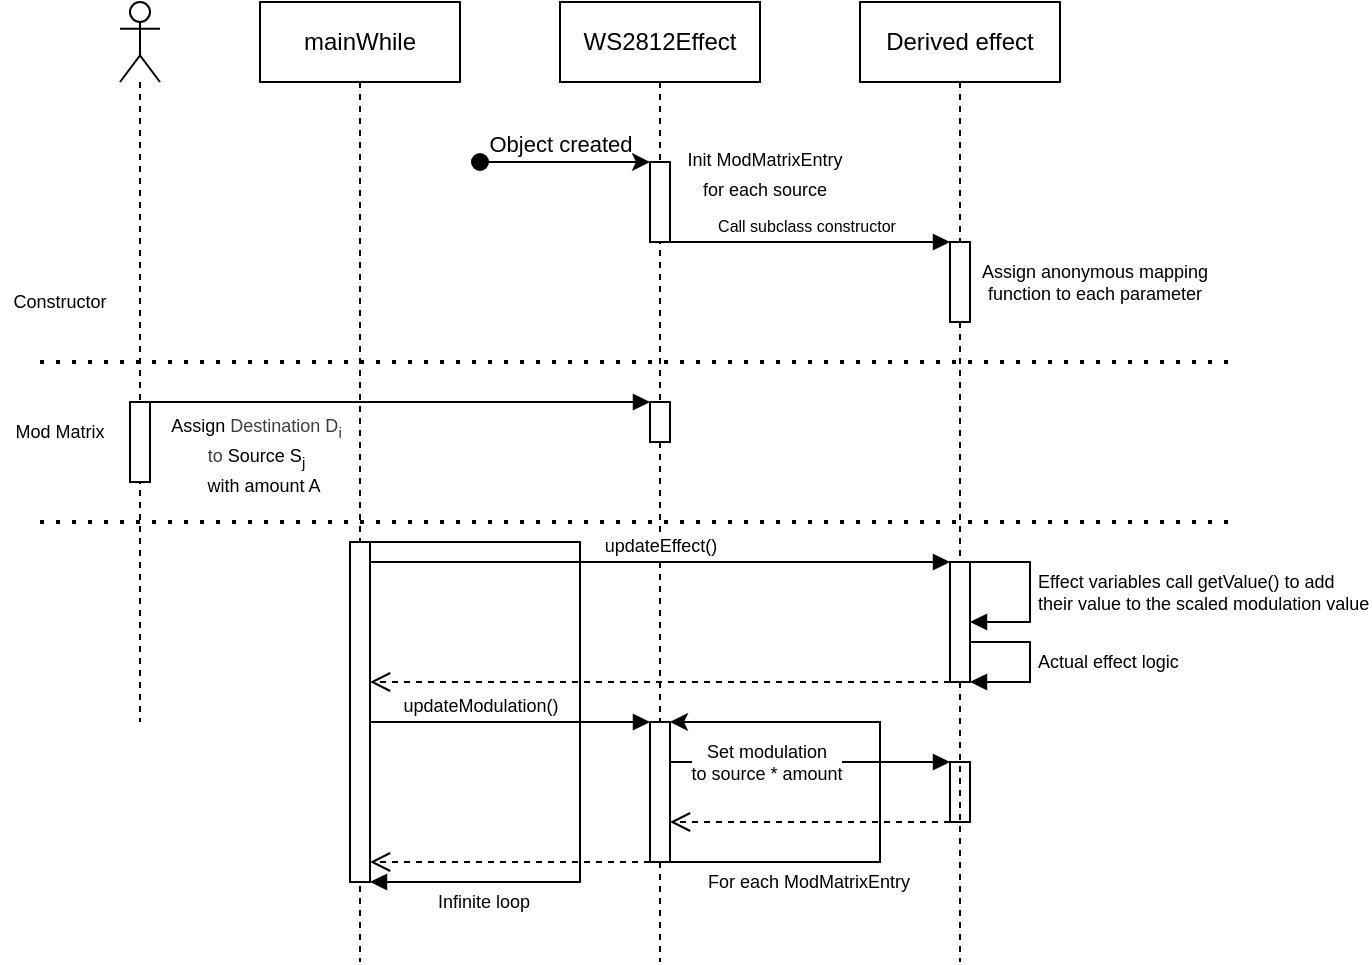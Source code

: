<mxfile>
    <diagram id="mmeS8SJjENBjC42MiOI5" name="Page-1">
        <mxGraphModel dx="1158" dy="786" grid="1" gridSize="10" guides="1" tooltips="1" connect="1" arrows="1" fold="1" page="1" pageScale="1" pageWidth="850" pageHeight="1100" math="0" shadow="0">
            <root>
                <mxCell id="0"/>
                <mxCell id="1" parent="0"/>
                <mxCell id="3" value="WS2812Effect" style="shape=umlLifeline;perimeter=lifelinePerimeter;whiteSpace=wrap;html=1;container=1;dropTarget=0;collapsible=0;recursiveResize=0;outlineConnect=0;portConstraint=eastwest;newEdgeStyle={&quot;curved&quot;:0,&quot;rounded&quot;:0};" parent="1" vertex="1">
                    <mxGeometry x="340" y="40" width="100" height="480" as="geometry"/>
                </mxCell>
                <mxCell id="9" value="" style="html=1;points=[[0,0,0,0,5],[0,1,0,0,-5],[1,0,0,0,5],[1,1,0,0,-5]];perimeter=orthogonalPerimeter;outlineConnect=0;targetShapes=umlLifeline;portConstraint=eastwest;newEdgeStyle={&quot;curved&quot;:0,&quot;rounded&quot;:0};" parent="3" vertex="1">
                    <mxGeometry x="45" y="80" width="10" height="40" as="geometry"/>
                </mxCell>
                <mxCell id="21" value="" style="html=1;points=[[0,0,0,0,5],[0,1,0,0,-5],[1,0,0,0,5],[1,1,0,0,-5]];perimeter=orthogonalPerimeter;outlineConnect=0;targetShapes=umlLifeline;portConstraint=eastwest;newEdgeStyle={&quot;curved&quot;:0,&quot;rounded&quot;:0};" parent="3" vertex="1">
                    <mxGeometry x="45" y="200" width="10" height="20" as="geometry"/>
                </mxCell>
                <mxCell id="42" value="" style="html=1;points=[[0,0,0,0,5],[0,1,0,0,-5],[1,0,0,0,5],[1,1,0,0,-5]];perimeter=orthogonalPerimeter;outlineConnect=0;targetShapes=umlLifeline;portConstraint=eastwest;newEdgeStyle={&quot;curved&quot;:0,&quot;rounded&quot;:0};" parent="3" vertex="1">
                    <mxGeometry x="45" y="360" width="10" height="70" as="geometry"/>
                </mxCell>
                <mxCell id="44" value="" style="html=1;points=[[0,0,0,0,5],[0,1,0,0,-5],[1,0,0,0,5],[1,1,0,0,-5]];perimeter=orthogonalPerimeter;outlineConnect=0;targetShapes=umlLifeline;portConstraint=eastwest;newEdgeStyle={&quot;curved&quot;:0,&quot;rounded&quot;:0};rounded=0;align=center;verticalAlign=middle;fontFamily=Helvetica;fontSize=9;fontColor=default;fillColor=none;gradientColor=none;" parent="3" vertex="1">
                    <mxGeometry x="195" y="380" width="10" height="30" as="geometry"/>
                </mxCell>
                <mxCell id="43" value="For each ModMatrixEntry&amp;nbsp;" style="html=1;align=left;spacingLeft=2;endArrow=none;rounded=0;edgeStyle=orthogonalEdgeStyle;curved=0;rounded=0;fontFamily=Helvetica;fontSize=9;fontColor=default;startArrow=classic;startFill=1;endFill=0;" parent="3" source="42" edge="1">
                    <mxGeometry x="0.893" y="10" relative="1" as="geometry">
                        <mxPoint x="45" y="390" as="sourcePoint"/>
                        <Array as="points">
                            <mxPoint x="160" y="360"/>
                            <mxPoint x="160" y="430"/>
                        </Array>
                        <mxPoint x="55" y="430" as="targetPoint"/>
                        <mxPoint as="offset"/>
                    </mxGeometry>
                </mxCell>
                <mxCell id="46" value="&lt;div&gt;&lt;br&gt;&lt;/div&gt;&lt;div&gt;&lt;br&gt;&lt;/div&gt;" style="html=1;verticalAlign=bottom;endArrow=open;dashed=1;endSize=8;curved=0;rounded=0;fontFamily=Helvetica;fontSize=9;fontColor=default;" parent="3" source="44" target="42" edge="1">
                    <mxGeometry relative="1" as="geometry">
                        <mxPoint x="125" y="445" as="targetPoint"/>
                        <Array as="points">
                            <mxPoint x="120" y="410"/>
                        </Array>
                    </mxGeometry>
                </mxCell>
                <mxCell id="45" value="" style="html=1;verticalAlign=bottom;endArrow=block;curved=0;rounded=0;fontFamily=Helvetica;fontSize=9;fontColor=default;" parent="3" source="42" target="44" edge="1">
                    <mxGeometry relative="1" as="geometry">
                        <mxPoint x="125" y="375" as="sourcePoint"/>
                        <Array as="points">
                            <mxPoint x="120" y="380"/>
                        </Array>
                    </mxGeometry>
                </mxCell>
                <mxCell id="48" value="Set modulation&lt;div&gt;to source * amount&lt;/div&gt;" style="edgeLabel;html=1;align=center;verticalAlign=middle;resizable=0;points=[];rounded=0;fontFamily=Helvetica;fontSize=9;fontColor=default;fillColor=none;gradientColor=none;" parent="45" vertex="1" connectable="0">
                    <mxGeometry x="-0.422" y="1" relative="1" as="geometry">
                        <mxPoint x="7" y="1" as="offset"/>
                    </mxGeometry>
                </mxCell>
                <mxCell id="4" value="Derived effect" style="shape=umlLifeline;perimeter=lifelinePerimeter;whiteSpace=wrap;html=1;container=1;dropTarget=0;collapsible=0;recursiveResize=0;outlineConnect=0;portConstraint=eastwest;newEdgeStyle={&quot;curved&quot;:0,&quot;rounded&quot;:0};" parent="1" vertex="1">
                    <mxGeometry x="490" y="40" width="100" height="480" as="geometry"/>
                </mxCell>
                <mxCell id="19" value="" style="html=1;points=[[0,0,0,0,5],[0,1,0,0,-5],[1,0,0,0,5],[1,1,0,0,-5]];perimeter=orthogonalPerimeter;outlineConnect=0;targetShapes=umlLifeline;portConstraint=eastwest;newEdgeStyle={&quot;curved&quot;:0,&quot;rounded&quot;:0};" parent="4" vertex="1">
                    <mxGeometry x="45" y="120" width="10" height="40" as="geometry"/>
                </mxCell>
                <mxCell id="30" value="" style="html=1;points=[[0,0,0,0,5],[0,1,0,0,-5],[1,0,0,0,5],[1,1,0,0,-5]];perimeter=orthogonalPerimeter;outlineConnect=0;targetShapes=umlLifeline;portConstraint=eastwest;newEdgeStyle={&quot;curved&quot;:0,&quot;rounded&quot;:0};" parent="4" vertex="1">
                    <mxGeometry x="45" y="280" width="10" height="60" as="geometry"/>
                </mxCell>
                <mxCell id="50" value="Effect variables call getValue() to add&amp;nbsp;&lt;div&gt;their value to the scaled modulation value&lt;/div&gt;" style="html=1;align=left;spacingLeft=2;endArrow=block;rounded=0;edgeStyle=orthogonalEdgeStyle;curved=0;rounded=0;fontFamily=Helvetica;fontSize=9;fontColor=default;" parent="4" target="30" edge="1">
                    <mxGeometry relative="1" as="geometry">
                        <mxPoint x="55" y="280" as="sourcePoint"/>
                        <Array as="points">
                            <mxPoint x="85" y="280"/>
                            <mxPoint x="85" y="310"/>
                        </Array>
                        <mxPoint x="60" y="310.0" as="targetPoint"/>
                    </mxGeometry>
                </mxCell>
                <mxCell id="6" value="" style="shape=umlLifeline;perimeter=lifelinePerimeter;whiteSpace=wrap;html=1;container=1;dropTarget=0;collapsible=0;recursiveResize=0;outlineConnect=0;portConstraint=eastwest;newEdgeStyle={&quot;curved&quot;:0,&quot;rounded&quot;:0};participant=umlActor;" parent="1" vertex="1">
                    <mxGeometry x="120" y="40" width="20" height="360" as="geometry"/>
                </mxCell>
                <mxCell id="23" value="" style="html=1;points=[[0,0,0,0,5],[0,1,0,0,-5],[1,0,0,0,5],[1,1,0,0,-5]];perimeter=orthogonalPerimeter;outlineConnect=0;targetShapes=umlLifeline;portConstraint=eastwest;newEdgeStyle={&quot;curved&quot;:0,&quot;rounded&quot;:0};" parent="6" vertex="1">
                    <mxGeometry x="5" y="200" width="10" height="40" as="geometry"/>
                </mxCell>
                <mxCell id="11" value="" style="endArrow=none;dashed=1;html=1;dashPattern=1 3;strokeWidth=2;" parent="1" edge="1">
                    <mxGeometry width="50" height="50" relative="1" as="geometry">
                        <mxPoint x="80" y="220" as="sourcePoint"/>
                        <mxPoint x="680" y="220" as="targetPoint"/>
                    </mxGeometry>
                </mxCell>
                <mxCell id="18" value="&lt;font style=&quot;font-size: 9px;&quot;&gt;Init ModMatrixEntry for each source&lt;/font&gt;" style="text;html=1;align=center;verticalAlign=middle;whiteSpace=wrap;rounded=0;" parent="1" vertex="1">
                    <mxGeometry x="400" y="110" width="85" height="30" as="geometry"/>
                </mxCell>
                <mxCell id="25" value="&lt;font style=&quot;font-size: 8px;&quot;&gt;Call subclass constructor&lt;/font&gt;" style="html=1;verticalAlign=bottom;endArrow=block;curved=0;rounded=0;" parent="1" target="19" edge="1">
                    <mxGeometry x="0.001" width="80" relative="1" as="geometry">
                        <mxPoint x="390" y="160" as="sourcePoint"/>
                        <mxPoint x="470" y="160" as="targetPoint"/>
                        <mxPoint as="offset"/>
                    </mxGeometry>
                </mxCell>
                <mxCell id="26" value="Assign anonymous mapping function to each parameter" style="text;html=1;align=center;verticalAlign=middle;whiteSpace=wrap;rounded=0;fontSize=9;" parent="1" vertex="1">
                    <mxGeometry x="540" y="165" width="135" height="30" as="geometry"/>
                </mxCell>
                <mxCell id="27" value="" style="endArrow=none;dashed=1;html=1;dashPattern=1 3;strokeWidth=2;" parent="1" edge="1">
                    <mxGeometry width="50" height="50" relative="1" as="geometry">
                        <mxPoint x="80" y="300" as="sourcePoint"/>
                        <mxPoint x="680" y="300" as="targetPoint"/>
                    </mxGeometry>
                </mxCell>
                <mxCell id="28" value="Constructor" style="text;html=1;align=center;verticalAlign=middle;whiteSpace=wrap;rounded=0;fontFamily=Helvetica;fontSize=9;fontColor=default;" parent="1" vertex="1">
                    <mxGeometry x="60" y="175" width="60" height="30" as="geometry"/>
                </mxCell>
                <mxCell id="29" value="Mod Matrix" style="text;html=1;align=center;verticalAlign=middle;whiteSpace=wrap;rounded=0;fontFamily=Helvetica;fontSize=9;fontColor=default;" parent="1" vertex="1">
                    <mxGeometry x="60" y="240" width="60" height="30" as="geometry"/>
                </mxCell>
                <mxCell id="35" value="mainWhile" style="shape=umlLifeline;perimeter=lifelinePerimeter;whiteSpace=wrap;html=1;container=1;dropTarget=0;collapsible=0;recursiveResize=0;outlineConnect=0;portConstraint=eastwest;newEdgeStyle={&quot;curved&quot;:0,&quot;rounded&quot;:0};rounded=0;align=center;verticalAlign=middle;fontFamily=Helvetica;fontSize=12;fontColor=default;fillColor=none;gradientColor=none;" parent="1" vertex="1">
                    <mxGeometry x="190" y="40" width="100" height="480" as="geometry"/>
                </mxCell>
                <mxCell id="37" value="Infinite loop" style="html=1;align=left;spacingLeft=2;endArrow=block;rounded=0;edgeStyle=orthogonalEdgeStyle;curved=0;rounded=0;fontFamily=Helvetica;fontSize=9;fontColor=default;" parent="35" source="36" target="36" edge="1">
                    <mxGeometry x="0.844" y="10" relative="1" as="geometry">
                        <mxPoint x="45" y="300" as="sourcePoint"/>
                        <Array as="points">
                            <mxPoint x="160" y="270"/>
                            <mxPoint x="160" y="440"/>
                        </Array>
                        <mxPoint x="50.0" y="330.02" as="targetPoint"/>
                        <mxPoint as="offset"/>
                    </mxGeometry>
                </mxCell>
                <mxCell id="36" value="" style="html=1;points=[[0,0,0,0,5],[0,1,0,0,-5],[1,0,0,0,5],[1,1,0,0,-5]];perimeter=orthogonalPerimeter;outlineConnect=0;targetShapes=umlLifeline;portConstraint=eastwest;newEdgeStyle={&quot;curved&quot;:0,&quot;rounded&quot;:0};rounded=0;align=center;verticalAlign=middle;fontFamily=Helvetica;fontSize=9;fontColor=default;fillColor=default;gradientColor=none;" parent="35" vertex="1">
                    <mxGeometry x="45" y="270" width="10" height="170" as="geometry"/>
                </mxCell>
                <mxCell id="24" value="&lt;font style=&quot;font-size: 9px;&quot;&gt;Assign&amp;nbsp;&lt;span style=&quot;color: rgb(63, 63, 63);&quot;&gt;Destination D&lt;sub&gt;i&lt;/sub&gt;&amp;nbsp;&lt;/span&gt;&lt;/font&gt;&lt;div&gt;&lt;font style=&quot;font-size: 9px;&quot;&gt;&lt;span style=&quot;color: rgb(63, 63, 63);&quot;&gt;to&amp;nbsp;&lt;/span&gt;Source S&lt;sub&gt;j&lt;/sub&gt;&amp;nbsp;&lt;/font&gt;&lt;div&gt;&lt;font style=&quot;font-size: 9px;&quot;&gt;&amp;nbsp;&amp;nbsp;with amount A&lt;/font&gt;&lt;/div&gt;&lt;/div&gt;" style="html=1;verticalAlign=bottom;endArrow=block;curved=0;rounded=0;" parent="1" source="6" target="21" edge="1">
                    <mxGeometry x="-0.538" y="-50" width="80" relative="1" as="geometry">
                        <mxPoint x="140" y="240" as="sourcePoint"/>
                        <mxPoint x="380" y="240" as="targetPoint"/>
                        <Array as="points">
                            <mxPoint x="260" y="240"/>
                        </Array>
                        <mxPoint as="offset"/>
                    </mxGeometry>
                </mxCell>
                <mxCell id="39" value="updateEffect()" style="html=1;verticalAlign=bottom;endArrow=block;curved=0;rounded=0;fontFamily=Helvetica;fontSize=9;fontColor=default;" parent="1" source="36" target="30" edge="1">
                    <mxGeometry width="80" relative="1" as="geometry">
                        <mxPoint x="240" y="330" as="sourcePoint"/>
                        <mxPoint x="320" y="330" as="targetPoint"/>
                        <Array as="points">
                            <mxPoint x="390" y="320"/>
                        </Array>
                    </mxGeometry>
                </mxCell>
                <mxCell id="41" value="updateModulation()" style="html=1;verticalAlign=bottom;endArrow=block;curved=0;rounded=0;fontFamily=Helvetica;fontSize=9;fontColor=default;" parent="1" source="36" target="42" edge="1">
                    <mxGeometry x="-0.214" width="80" relative="1" as="geometry">
                        <mxPoint x="240" y="350" as="sourcePoint"/>
                        <mxPoint x="320" y="350" as="targetPoint"/>
                        <mxPoint as="offset"/>
                    </mxGeometry>
                </mxCell>
                <mxCell id="8" value="Object created" style="html=1;verticalAlign=bottom;startArrow=oval;startFill=1;endArrow=classic;startSize=8;curved=0;rounded=0;endFill=1;" parent="1" target="9" edge="1">
                    <mxGeometry x="-0.059" width="60" relative="1" as="geometry">
                        <mxPoint x="300" y="120" as="sourcePoint"/>
                        <mxPoint x="390" y="120" as="targetPoint"/>
                        <mxPoint as="offset"/>
                    </mxGeometry>
                </mxCell>
                <mxCell id="47" value="&lt;div&gt;&lt;br&gt;&lt;/div&gt;&lt;div&gt;&lt;br&gt;&lt;/div&gt;" style="html=1;verticalAlign=bottom;endArrow=open;dashed=1;endSize=8;curved=0;rounded=0;fontFamily=Helvetica;fontSize=9;fontColor=default;" parent="1" source="30" target="36" edge="1">
                    <mxGeometry relative="1" as="geometry">
                        <mxPoint x="405" y="395" as="targetPoint"/>
                        <mxPoint x="545" y="395" as="sourcePoint"/>
                        <Array as="points">
                            <mxPoint x="380" y="380"/>
                        </Array>
                    </mxGeometry>
                </mxCell>
                <mxCell id="51" value="Actual effect logic" style="html=1;align=left;spacingLeft=2;endArrow=block;rounded=0;edgeStyle=orthogonalEdgeStyle;curved=0;rounded=0;fontFamily=Helvetica;fontSize=9;fontColor=default;" parent="1" source="30" edge="1">
                    <mxGeometry relative="1" as="geometry">
                        <mxPoint x="545" y="350" as="sourcePoint"/>
                        <Array as="points">
                            <mxPoint x="575" y="360"/>
                            <mxPoint x="575" y="380"/>
                        </Array>
                        <mxPoint x="545" y="380" as="targetPoint"/>
                        <mxPoint as="offset"/>
                    </mxGeometry>
                </mxCell>
                <mxCell id="52" value="&lt;div&gt;&lt;br&gt;&lt;/div&gt;&lt;div&gt;&lt;br&gt;&lt;/div&gt;" style="html=1;verticalAlign=bottom;endArrow=open;dashed=1;endSize=8;curved=0;rounded=0;fontFamily=Helvetica;fontSize=9;fontColor=default;" parent="1" source="42" target="36" edge="1">
                    <mxGeometry relative="1" as="geometry">
                        <mxPoint x="250" y="460" as="targetPoint"/>
                        <mxPoint x="390" y="460" as="sourcePoint"/>
                        <Array as="points">
                            <mxPoint x="310" y="470"/>
                        </Array>
                    </mxGeometry>
                </mxCell>
            </root>
        </mxGraphModel>
    </diagram>
</mxfile>